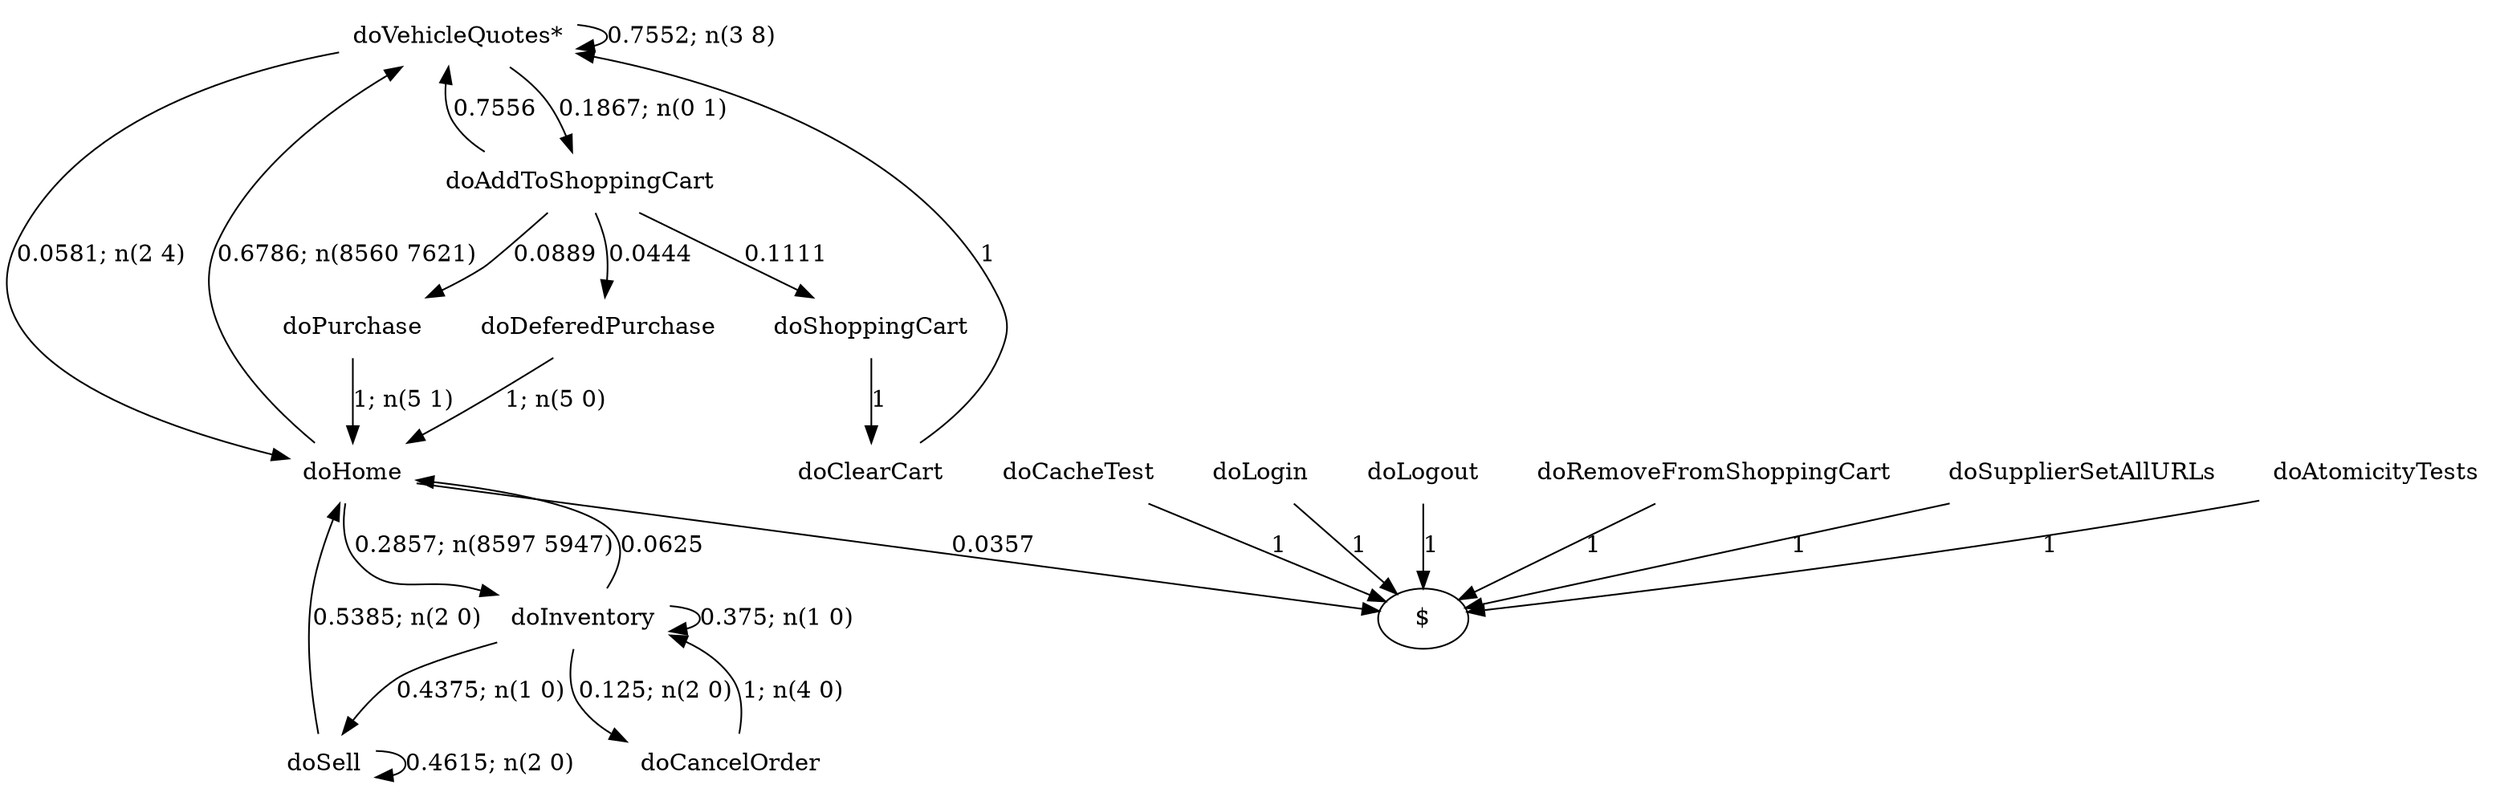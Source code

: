 digraph G {"doVehicleQuotes*" [label="doVehicleQuotes*",shape=none];"doSupplierSetAllURLs" [label="doSupplierSetAllURLs",shape=none];"doAtomicityTests" [label="doAtomicityTests",shape=none];"doCacheTest" [label="doCacheTest",shape=none];"doLogin" [label="doLogin",shape=none];"doAddToShoppingCart" [label="doAddToShoppingCart",shape=none];"doDeferedPurchase" [label="doDeferedPurchase",shape=none];"doHome" [label="doHome",shape=none];"doShoppingCart" [label="doShoppingCart",shape=none];"doClearCart" [label="doClearCart",shape=none];"doPurchase" [label="doPurchase",shape=none];"doInventory" [label="doInventory",shape=none];"doSell" [label="doSell",shape=none];"doLogout" [label="doLogout",shape=none];"doCancelOrder" [label="doCancelOrder",shape=none];"doRemoveFromShoppingCart" [label="doRemoveFromShoppingCart",shape=none];"doVehicleQuotes*"->"doVehicleQuotes*" [style=solid,label="0.7552; n(3 8)"];"doVehicleQuotes*"->"doAddToShoppingCart" [style=solid,label="0.1867; n(0 1)"];"doVehicleQuotes*"->"doHome" [style=solid,label="0.0581; n(2 4)"];"doSupplierSetAllURLs"->"$" [style=solid,label="1"];"doAtomicityTests"->"$" [style=solid,label="1"];"doCacheTest"->"$" [style=solid,label="1"];"doLogin"->"$" [style=solid,label="1"];"doAddToShoppingCart"->"doVehicleQuotes*" [style=solid,label="0.7556"];"doAddToShoppingCart"->"doDeferedPurchase" [style=solid,label="0.0444"];"doAddToShoppingCart"->"doShoppingCart" [style=solid,label="0.1111"];"doAddToShoppingCart"->"doPurchase" [style=solid,label="0.0889"];"doDeferedPurchase"->"doHome" [style=solid,label="1; n(5 0)"];"doHome"->"doVehicleQuotes*" [style=solid,label="0.6786; n(8560 7621)"];"doHome"->"doInventory" [style=solid,label="0.2857; n(8597 5947)"];"doHome"->"$" [style=solid,label="0.0357"];"doShoppingCart"->"doClearCart" [style=solid,label="1"];"doClearCart"->"doVehicleQuotes*" [style=solid,label="1"];"doPurchase"->"doHome" [style=solid,label="1; n(5 1)"];"doInventory"->"doHome" [style=solid,label="0.0625"];"doInventory"->"doInventory" [style=solid,label="0.375; n(1 0)"];"doInventory"->"doSell" [style=solid,label="0.4375; n(1 0)"];"doInventory"->"doCancelOrder" [style=solid,label="0.125; n(2 0)"];"doSell"->"doHome" [style=solid,label="0.5385; n(2 0)"];"doSell"->"doSell" [style=solid,label="0.4615; n(2 0)"];"doLogout"->"$" [style=solid,label="1"];"doCancelOrder"->"doInventory" [style=solid,label="1; n(4 0)"];"doRemoveFromShoppingCart"->"$" [style=solid,label="1"];}